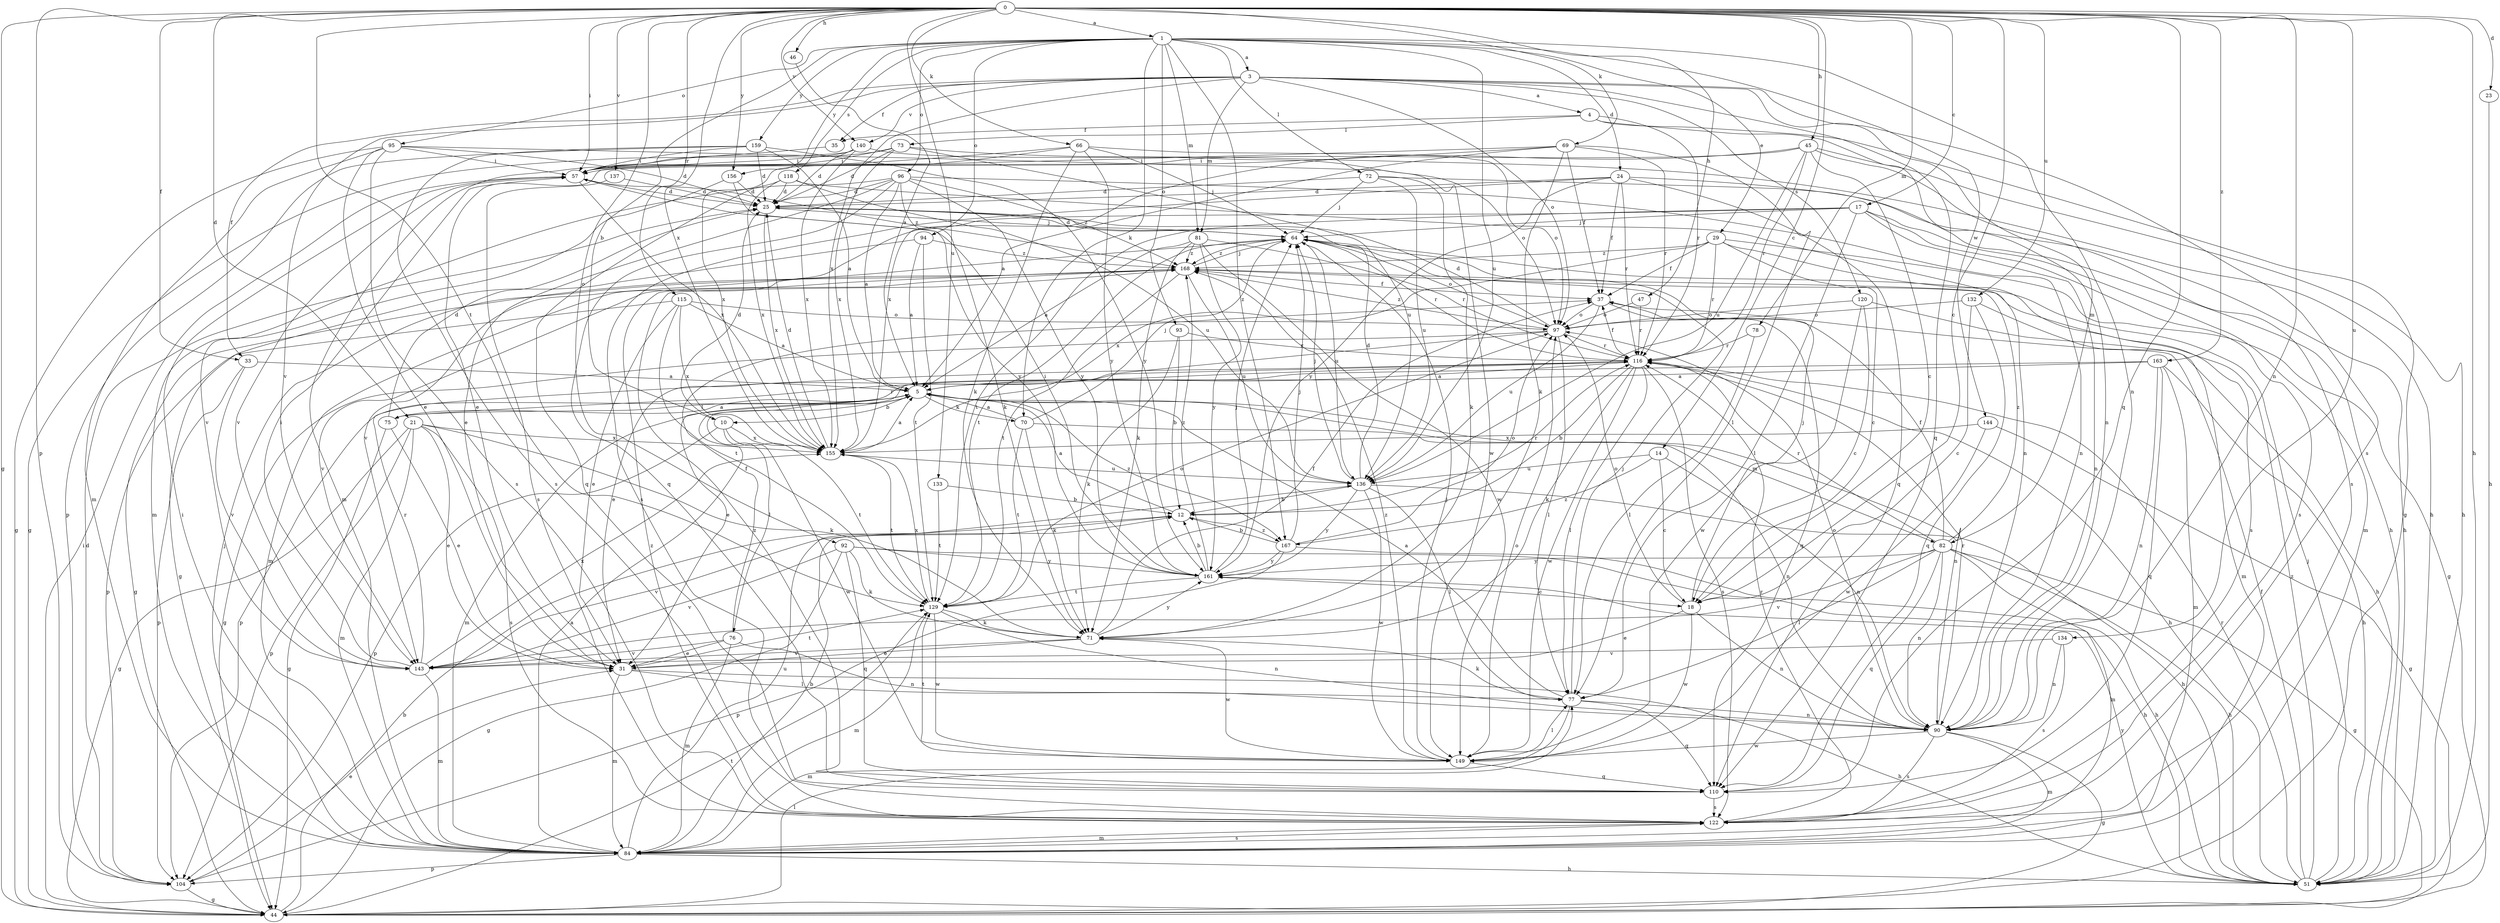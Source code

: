 strict digraph  {
0;
1;
3;
4;
5;
10;
12;
14;
17;
18;
21;
23;
24;
25;
29;
31;
33;
35;
37;
44;
45;
46;
47;
51;
57;
64;
66;
69;
70;
71;
72;
73;
75;
76;
77;
78;
81;
82;
84;
90;
92;
93;
94;
95;
96;
97;
104;
110;
115;
116;
118;
120;
122;
129;
132;
133;
134;
136;
137;
140;
143;
144;
149;
155;
156;
159;
161;
163;
167;
168;
0 -> 1  [label=a];
0 -> 14  [label=c];
0 -> 17  [label=c];
0 -> 18  [label=c];
0 -> 21  [label=d];
0 -> 23  [label=d];
0 -> 33  [label=f];
0 -> 44  [label=g];
0 -> 45  [label=h];
0 -> 46  [label=h];
0 -> 47  [label=h];
0 -> 51  [label=h];
0 -> 57  [label=i];
0 -> 66  [label=k];
0 -> 69  [label=k];
0 -> 78  [label=m];
0 -> 90  [label=n];
0 -> 92  [label=o];
0 -> 104  [label=p];
0 -> 110  [label=q];
0 -> 115  [label=r];
0 -> 129  [label=t];
0 -> 132  [label=u];
0 -> 133  [label=u];
0 -> 134  [label=u];
0 -> 137  [label=v];
0 -> 140  [label=v];
0 -> 155  [label=x];
0 -> 156  [label=y];
0 -> 163  [label=z];
1 -> 3  [label=a];
1 -> 10  [label=b];
1 -> 24  [label=d];
1 -> 29  [label=e];
1 -> 70  [label=k];
1 -> 72  [label=l];
1 -> 81  [label=m];
1 -> 90  [label=n];
1 -> 93  [label=o];
1 -> 94  [label=o];
1 -> 95  [label=o];
1 -> 96  [label=o];
1 -> 118  [label=s];
1 -> 136  [label=u];
1 -> 144  [label=w];
1 -> 156  [label=y];
1 -> 159  [label=y];
1 -> 167  [label=z];
3 -> 4  [label=a];
3 -> 33  [label=f];
3 -> 35  [label=f];
3 -> 81  [label=m];
3 -> 82  [label=m];
3 -> 97  [label=o];
3 -> 110  [label=q];
3 -> 120  [label=s];
3 -> 122  [label=s];
3 -> 140  [label=v];
3 -> 143  [label=v];
3 -> 155  [label=x];
4 -> 35  [label=f];
4 -> 44  [label=g];
4 -> 73  [label=l];
4 -> 90  [label=n];
4 -> 116  [label=r];
5 -> 10  [label=b];
5 -> 70  [label=k];
5 -> 75  [label=l];
5 -> 76  [label=l];
5 -> 82  [label=m];
5 -> 84  [label=m];
5 -> 90  [label=n];
5 -> 167  [label=z];
10 -> 25  [label=d];
10 -> 104  [label=p];
10 -> 129  [label=t];
10 -> 149  [label=w];
10 -> 155  [label=x];
12 -> 5  [label=a];
12 -> 116  [label=r];
12 -> 143  [label=v];
12 -> 167  [label=z];
14 -> 18  [label=c];
14 -> 90  [label=n];
14 -> 136  [label=u];
14 -> 167  [label=z];
17 -> 64  [label=j];
17 -> 77  [label=l];
17 -> 84  [label=m];
17 -> 90  [label=n];
17 -> 122  [label=s];
17 -> 129  [label=t];
17 -> 143  [label=v];
18 -> 31  [label=e];
18 -> 64  [label=j];
18 -> 90  [label=n];
18 -> 97  [label=o];
18 -> 149  [label=w];
21 -> 31  [label=e];
21 -> 44  [label=g];
21 -> 71  [label=k];
21 -> 84  [label=m];
21 -> 104  [label=p];
21 -> 122  [label=s];
21 -> 155  [label=x];
23 -> 51  [label=h];
24 -> 25  [label=d];
24 -> 37  [label=f];
24 -> 51  [label=h];
24 -> 110  [label=q];
24 -> 116  [label=r];
24 -> 122  [label=s];
24 -> 161  [label=y];
25 -> 64  [label=j];
25 -> 155  [label=x];
29 -> 18  [label=c];
29 -> 37  [label=f];
29 -> 44  [label=g];
29 -> 116  [label=r];
29 -> 122  [label=s];
29 -> 155  [label=x];
29 -> 168  [label=z];
31 -> 51  [label=h];
31 -> 77  [label=l];
31 -> 84  [label=m];
31 -> 129  [label=t];
33 -> 5  [label=a];
33 -> 104  [label=p];
33 -> 143  [label=v];
35 -> 57  [label=i];
37 -> 97  [label=o];
37 -> 110  [label=q];
37 -> 136  [label=u];
44 -> 12  [label=b];
44 -> 57  [label=i];
44 -> 77  [label=l];
44 -> 129  [label=t];
45 -> 18  [label=c];
45 -> 51  [label=h];
45 -> 57  [label=i];
45 -> 116  [label=r];
45 -> 122  [label=s];
45 -> 136  [label=u];
45 -> 155  [label=x];
46 -> 5  [label=a];
47 -> 97  [label=o];
47 -> 116  [label=r];
51 -> 37  [label=f];
51 -> 64  [label=j];
51 -> 116  [label=r];
51 -> 161  [label=y];
51 -> 168  [label=z];
57 -> 25  [label=d];
57 -> 143  [label=v];
57 -> 155  [label=x];
57 -> 168  [label=z];
64 -> 25  [label=d];
64 -> 97  [label=o];
64 -> 116  [label=r];
64 -> 129  [label=t];
64 -> 136  [label=u];
64 -> 168  [label=z];
66 -> 57  [label=i];
66 -> 64  [label=j];
66 -> 71  [label=k];
66 -> 97  [label=o];
66 -> 155  [label=x];
66 -> 161  [label=y];
69 -> 5  [label=a];
69 -> 31  [label=e];
69 -> 37  [label=f];
69 -> 57  [label=i];
69 -> 71  [label=k];
69 -> 77  [label=l];
69 -> 116  [label=r];
70 -> 5  [label=a];
70 -> 64  [label=j];
70 -> 71  [label=k];
70 -> 90  [label=n];
70 -> 129  [label=t];
71 -> 31  [label=e];
71 -> 37  [label=f];
71 -> 143  [label=v];
71 -> 149  [label=w];
71 -> 161  [label=y];
72 -> 25  [label=d];
72 -> 51  [label=h];
72 -> 64  [label=j];
72 -> 71  [label=k];
72 -> 136  [label=u];
73 -> 25  [label=d];
73 -> 51  [label=h];
73 -> 57  [label=i];
73 -> 84  [label=m];
73 -> 136  [label=u];
73 -> 155  [label=x];
75 -> 5  [label=a];
75 -> 25  [label=d];
75 -> 31  [label=e];
75 -> 44  [label=g];
75 -> 116  [label=r];
76 -> 31  [label=e];
76 -> 37  [label=f];
76 -> 84  [label=m];
76 -> 90  [label=n];
76 -> 143  [label=v];
77 -> 5  [label=a];
77 -> 64  [label=j];
77 -> 71  [label=k];
77 -> 84  [label=m];
77 -> 90  [label=n];
77 -> 110  [label=q];
78 -> 77  [label=l];
78 -> 116  [label=r];
81 -> 5  [label=a];
81 -> 71  [label=k];
81 -> 116  [label=r];
81 -> 149  [label=w];
81 -> 161  [label=y];
81 -> 168  [label=z];
82 -> 37  [label=f];
82 -> 44  [label=g];
82 -> 51  [label=h];
82 -> 77  [label=l];
82 -> 84  [label=m];
82 -> 90  [label=n];
82 -> 110  [label=q];
82 -> 116  [label=r];
82 -> 143  [label=v];
82 -> 161  [label=y];
82 -> 168  [label=z];
84 -> 5  [label=a];
84 -> 12  [label=b];
84 -> 51  [label=h];
84 -> 57  [label=i];
84 -> 64  [label=j];
84 -> 104  [label=p];
84 -> 122  [label=s];
84 -> 136  [label=u];
90 -> 44  [label=g];
90 -> 84  [label=m];
90 -> 97  [label=o];
90 -> 116  [label=r];
90 -> 122  [label=s];
90 -> 149  [label=w];
92 -> 44  [label=g];
92 -> 51  [label=h];
92 -> 71  [label=k];
92 -> 110  [label=q];
92 -> 143  [label=v];
92 -> 161  [label=y];
93 -> 12  [label=b];
93 -> 71  [label=k];
93 -> 116  [label=r];
94 -> 5  [label=a];
94 -> 44  [label=g];
94 -> 129  [label=t];
94 -> 168  [label=z];
95 -> 25  [label=d];
95 -> 31  [label=e];
95 -> 44  [label=g];
95 -> 57  [label=i];
95 -> 84  [label=m];
95 -> 97  [label=o];
95 -> 122  [label=s];
96 -> 5  [label=a];
96 -> 25  [label=d];
96 -> 31  [label=e];
96 -> 71  [label=k];
96 -> 84  [label=m];
96 -> 90  [label=n];
96 -> 110  [label=q];
96 -> 161  [label=y];
96 -> 168  [label=z];
97 -> 25  [label=d];
97 -> 31  [label=e];
97 -> 44  [label=g];
97 -> 77  [label=l];
97 -> 116  [label=r];
97 -> 168  [label=z];
104 -> 25  [label=d];
104 -> 31  [label=e];
104 -> 44  [label=g];
110 -> 122  [label=s];
110 -> 168  [label=z];
115 -> 5  [label=a];
115 -> 31  [label=e];
115 -> 97  [label=o];
115 -> 104  [label=p];
115 -> 129  [label=t];
115 -> 155  [label=x];
116 -> 5  [label=a];
116 -> 12  [label=b];
116 -> 31  [label=e];
116 -> 37  [label=f];
116 -> 51  [label=h];
116 -> 71  [label=k];
116 -> 77  [label=l];
116 -> 122  [label=s];
116 -> 149  [label=w];
118 -> 25  [label=d];
118 -> 90  [label=n];
118 -> 110  [label=q];
118 -> 136  [label=u];
118 -> 155  [label=x];
120 -> 18  [label=c];
120 -> 51  [label=h];
120 -> 97  [label=o];
120 -> 149  [label=w];
122 -> 84  [label=m];
122 -> 116  [label=r];
122 -> 168  [label=z];
129 -> 71  [label=k];
129 -> 84  [label=m];
129 -> 90  [label=n];
129 -> 97  [label=o];
129 -> 149  [label=w];
129 -> 155  [label=x];
132 -> 18  [label=c];
132 -> 84  [label=m];
132 -> 97  [label=o];
132 -> 110  [label=q];
133 -> 12  [label=b];
133 -> 129  [label=t];
134 -> 90  [label=n];
134 -> 122  [label=s];
134 -> 143  [label=v];
136 -> 12  [label=b];
136 -> 25  [label=d];
136 -> 51  [label=h];
136 -> 64  [label=j];
136 -> 77  [label=l];
136 -> 149  [label=w];
136 -> 161  [label=y];
137 -> 25  [label=d];
137 -> 122  [label=s];
140 -> 25  [label=d];
140 -> 44  [label=g];
140 -> 57  [label=i];
140 -> 149  [label=w];
140 -> 155  [label=x];
143 -> 57  [label=i];
143 -> 84  [label=m];
143 -> 116  [label=r];
143 -> 155  [label=x];
144 -> 44  [label=g];
144 -> 149  [label=w];
144 -> 155  [label=x];
149 -> 64  [label=j];
149 -> 77  [label=l];
149 -> 97  [label=o];
149 -> 110  [label=q];
149 -> 129  [label=t];
149 -> 168  [label=z];
155 -> 5  [label=a];
155 -> 25  [label=d];
155 -> 129  [label=t];
155 -> 136  [label=u];
156 -> 25  [label=d];
156 -> 143  [label=v];
156 -> 161  [label=y];
159 -> 5  [label=a];
159 -> 25  [label=d];
159 -> 57  [label=i];
159 -> 104  [label=p];
159 -> 122  [label=s];
159 -> 161  [label=y];
161 -> 12  [label=b];
161 -> 18  [label=c];
161 -> 57  [label=i];
161 -> 64  [label=j];
161 -> 129  [label=t];
161 -> 168  [label=z];
163 -> 5  [label=a];
163 -> 51  [label=h];
163 -> 84  [label=m];
163 -> 90  [label=n];
163 -> 104  [label=p];
163 -> 110  [label=q];
167 -> 12  [label=b];
167 -> 51  [label=h];
167 -> 64  [label=j];
167 -> 97  [label=o];
167 -> 104  [label=p];
167 -> 161  [label=y];
168 -> 37  [label=f];
168 -> 44  [label=g];
168 -> 64  [label=j];
168 -> 84  [label=m];
168 -> 129  [label=t];
168 -> 136  [label=u];
168 -> 143  [label=v];
}
